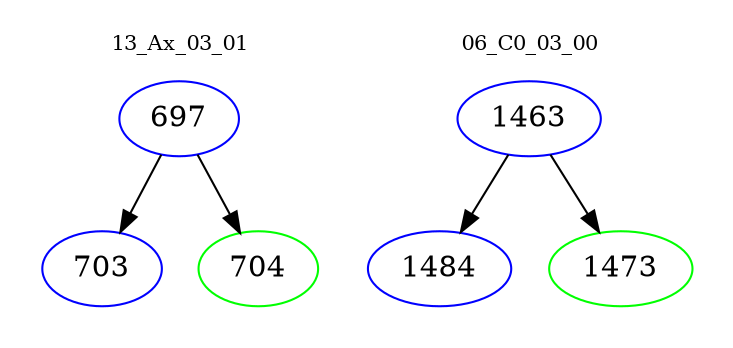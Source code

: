 digraph{
subgraph cluster_0 {
color = white
label = "13_Ax_03_01";
fontsize=10;
T0_697 [label="697", color="blue"]
T0_697 -> T0_703 [color="black"]
T0_703 [label="703", color="blue"]
T0_697 -> T0_704 [color="black"]
T0_704 [label="704", color="green"]
}
subgraph cluster_1 {
color = white
label = "06_C0_03_00";
fontsize=10;
T1_1463 [label="1463", color="blue"]
T1_1463 -> T1_1484 [color="black"]
T1_1484 [label="1484", color="blue"]
T1_1463 -> T1_1473 [color="black"]
T1_1473 [label="1473", color="green"]
}
}
